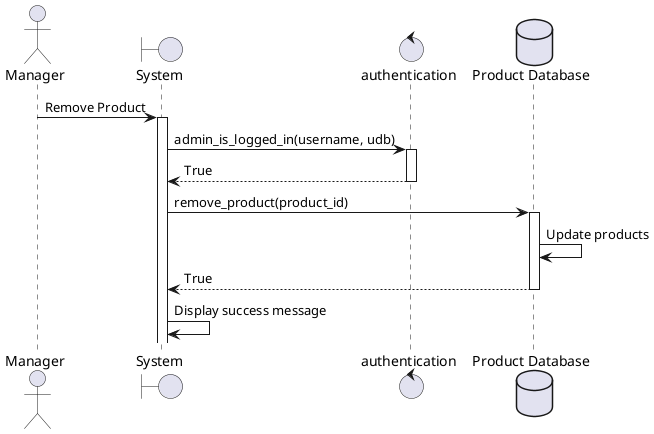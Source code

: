 @startuml removeProduct
actor Manager
boundary "System" as system
control "authentication" as auth 
Database "Product Database" as pdb
Manager -> system: Remove Product
activate system
system -> auth: admin_is_logged_in(username, udb)
activate auth
auth --> system: True
deactivate auth
system -> pdb: remove_product(product_id)
activate pdb
pdb -> pdb: Update products
pdb --> system: True
deactivate pdb
system -> system: Display success message
@enduml 